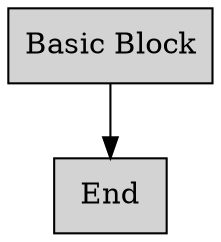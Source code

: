 digraph CFG {
    node [shape=box, style=filled, label=""];

    start [label="Basic Block"];
    end [label="End"];

    start -> end;
}